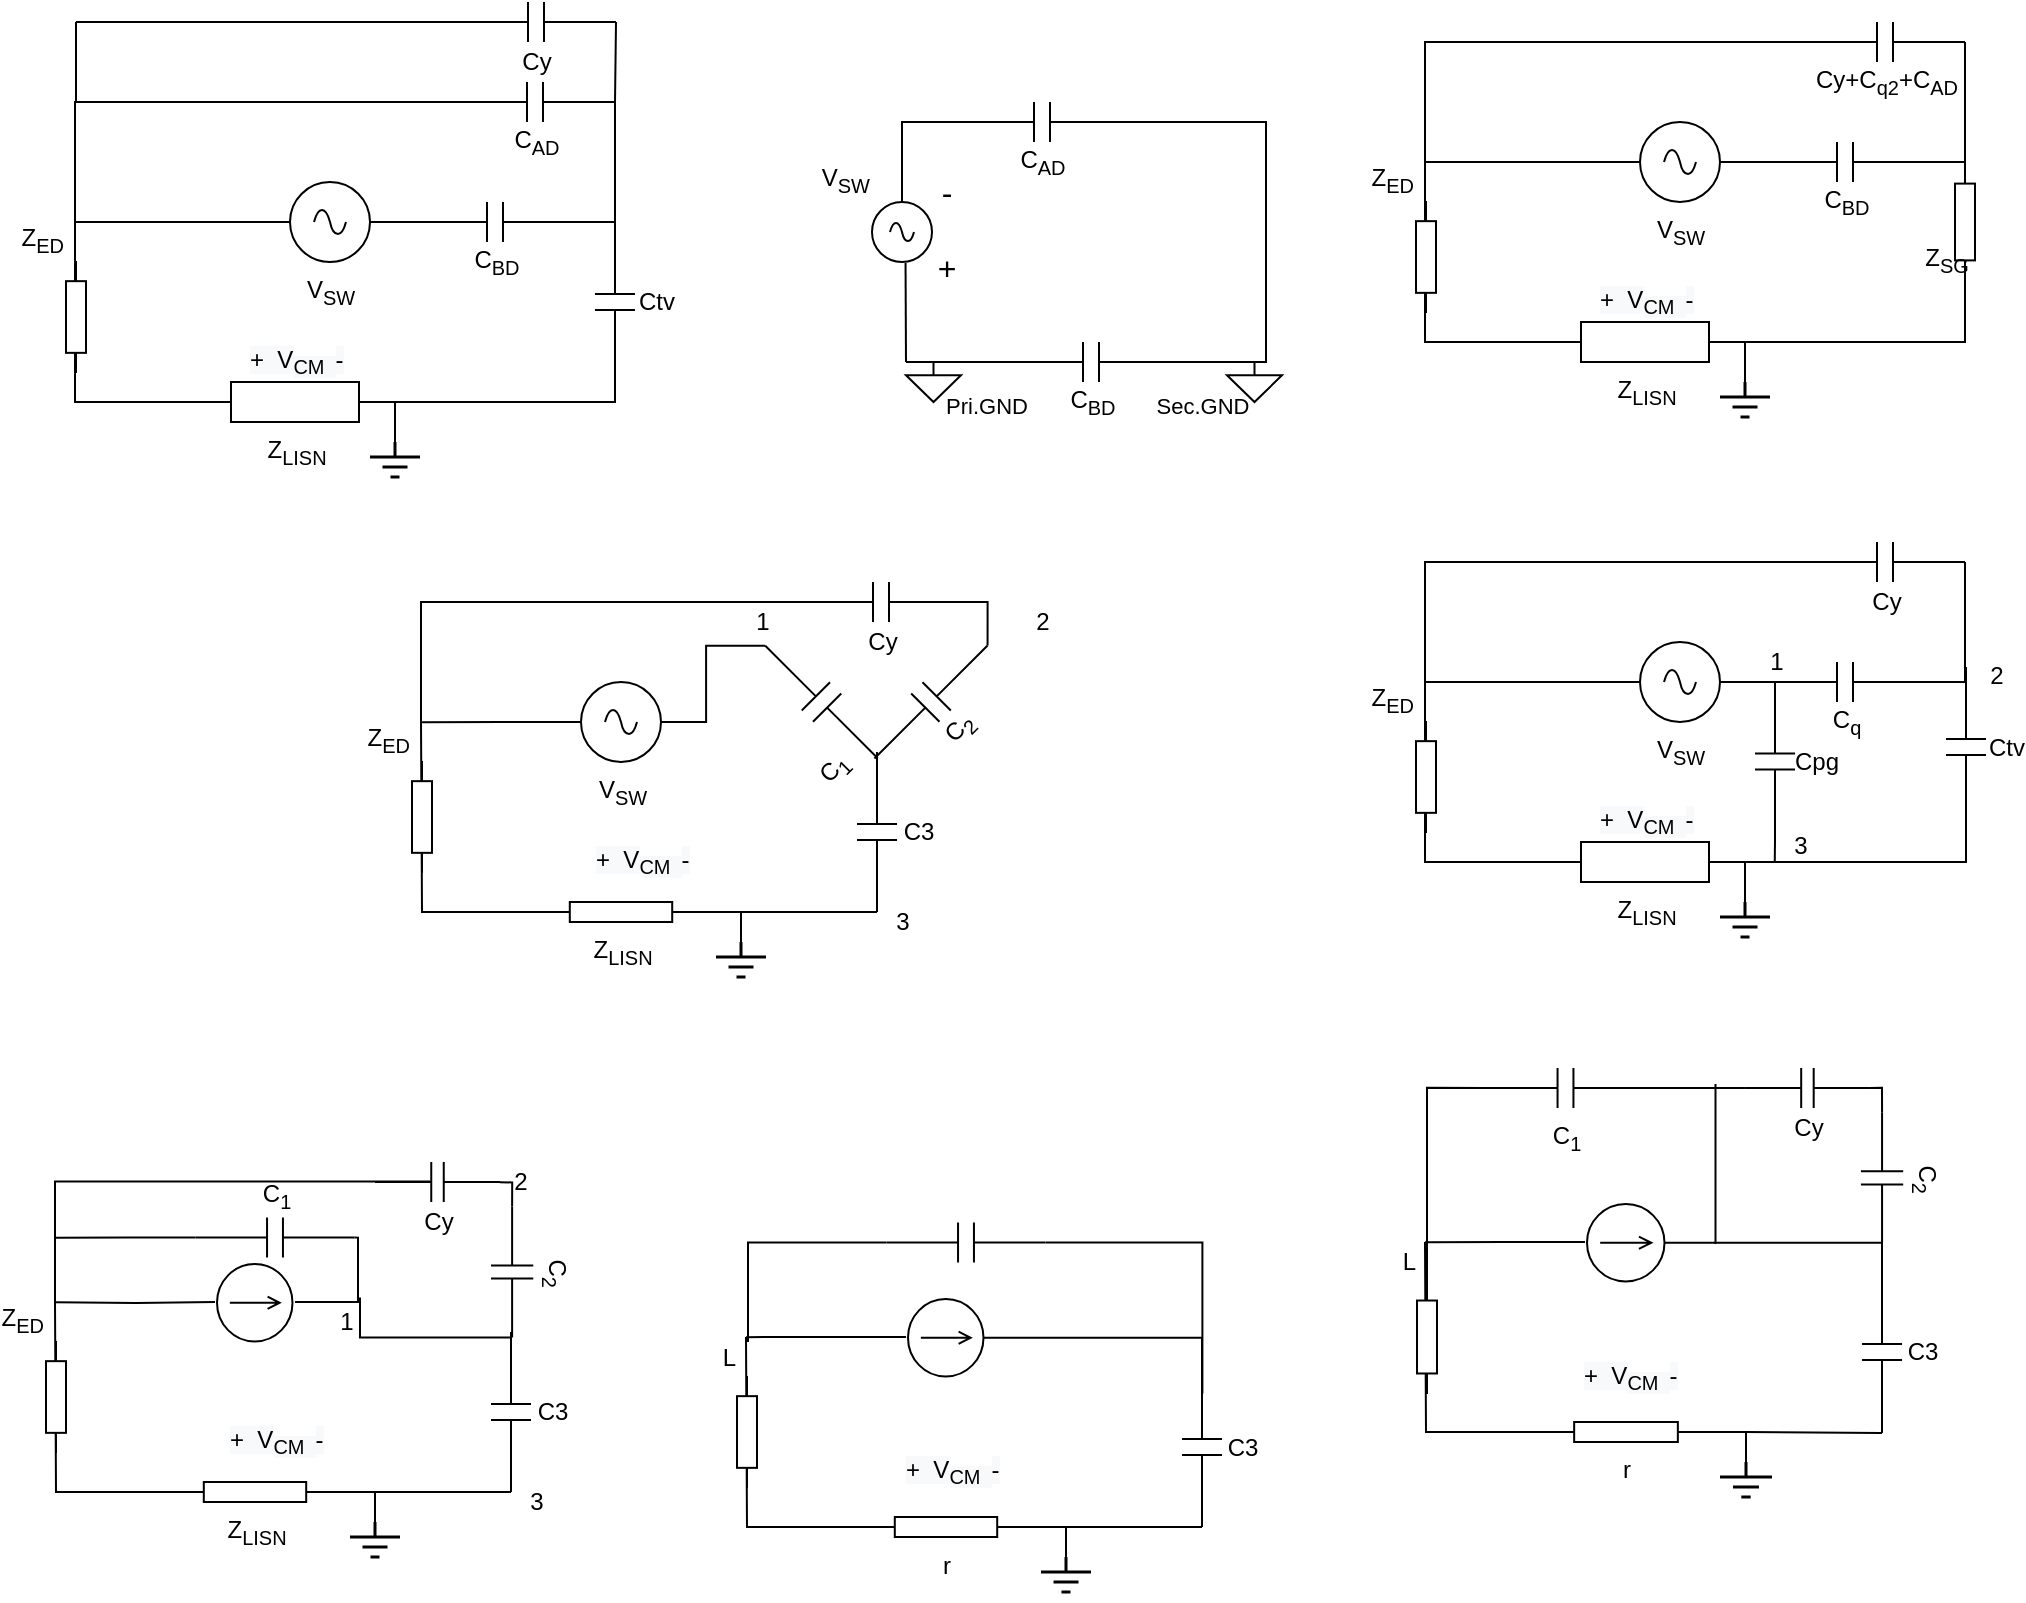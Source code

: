 <mxfile version="16.1.0" type="github">
  <diagram name="Page-1" id="7e0a89b8-554c-2b80-1dc8-d5c74ca68de4">
    <mxGraphModel dx="694" dy="387" grid="1" gridSize="10" guides="1" tooltips="1" connect="1" arrows="1" fold="1" page="1" pageScale="1" pageWidth="1100" pageHeight="850" background="none" math="0" shadow="0">
      <root>
        <mxCell id="0" />
        <mxCell id="1" parent="0" />
        <mxCell id="7EhE4lrVYqDlJEFfW72X-1" style="edgeStyle=orthogonalEdgeStyle;rounded=0;html=1;exitX=1;exitY=0.5;exitPerimeter=0;labelBackgroundColor=none;startArrow=none;startFill=0;startSize=5;endArrow=none;endFill=0;endSize=5;jettySize=auto;orthogonalLoop=1;strokeWidth=1;fontFamily=Verdana;fontSize=12;exitDx=0;exitDy=0;" edge="1" parent="1" source="7EhE4lrVYqDlJEFfW72X-3">
          <mxGeometry relative="1" as="geometry">
            <mxPoint x="951.5" y="90" as="sourcePoint" />
            <mxPoint x="971.5" y="90" as="targetPoint" />
          </mxGeometry>
        </mxCell>
        <mxCell id="7EhE4lrVYqDlJEFfW72X-2" style="edgeStyle=orthogonalEdgeStyle;rounded=0;html=1;exitX=0.5;exitY=0;exitPerimeter=0;entryX=1;entryY=0.5;entryPerimeter=0;labelBackgroundColor=none;startArrow=none;startFill=0;startSize=5;endArrow=none;endFill=0;endSize=5;jettySize=auto;orthogonalLoop=1;strokeWidth=1;fontFamily=Verdana;fontSize=12;exitDx=0;exitDy=0;" edge="1" parent="1">
          <mxGeometry relative="1" as="geometry">
            <mxPoint x="949.5" y="200" as="sourcePoint" />
            <mxPoint x="939.5" y="180" as="targetPoint" />
            <Array as="points">
              <mxPoint x="949.5" y="180" />
            </Array>
          </mxGeometry>
        </mxCell>
        <mxCell id="7EhE4lrVYqDlJEFfW72X-3" value="V&lt;sub&gt;SW&lt;/sub&gt;" style="pointerEvents=1;verticalLabelPosition=bottom;shadow=0;dashed=0;align=center;html=1;verticalAlign=top;shape=mxgraph.electrical.signal_sources.source;aspect=fixed;points=[[0.5,0,0],[1,0.5,0],[0.5,1,0],[0,0.5,0]];elSignalType=ac;" vertex="1" parent="1">
          <mxGeometry x="897" y="70" width="40" height="40" as="geometry" />
        </mxCell>
        <mxCell id="7EhE4lrVYqDlJEFfW72X-4" style="rounded=0;orthogonalLoop=1;jettySize=auto;html=1;exitX=0;exitY=0.5;exitDx=0;exitDy=0;exitPerimeter=0;endArrow=none;endFill=0;edgeStyle=orthogonalEdgeStyle;entryX=0;entryY=0.5;entryDx=0;entryDy=0;entryPerimeter=0;" edge="1" parent="1" source="7EhE4lrVYqDlJEFfW72X-15" target="7EhE4lrVYqDlJEFfW72X-3">
          <mxGeometry relative="1" as="geometry">
            <mxPoint x="689.5" y="40" as="targetPoint" />
            <mxPoint x="709.5" y="180" as="sourcePoint" />
            <Array as="points">
              <mxPoint x="789.5" y="180" />
              <mxPoint x="789.5" y="90" />
            </Array>
          </mxGeometry>
        </mxCell>
        <mxCell id="7EhE4lrVYqDlJEFfW72X-7" value="" style="edgeStyle=elbowEdgeStyle;elbow=horizontal;endArrow=none;html=1;rounded=0;endFill=0;" edge="1" parent="1">
          <mxGeometry width="50" height="50" relative="1" as="geometry">
            <mxPoint x="789.5" y="90" as="sourcePoint" />
            <mxPoint x="979.5" y="30" as="targetPoint" />
            <Array as="points">
              <mxPoint x="789.5" y="60" />
            </Array>
          </mxGeometry>
        </mxCell>
        <mxCell id="7EhE4lrVYqDlJEFfW72X-8" style="edgeStyle=orthogonalEdgeStyle;rounded=0;orthogonalLoop=1;jettySize=auto;html=1;exitX=1;exitY=0.5;exitDx=0;exitDy=0;exitPerimeter=0;entryX=0;entryY=0.5;entryDx=0;entryDy=0;entryPerimeter=0;endArrow=none;endFill=0;" edge="1" parent="1" source="7EhE4lrVYqDlJEFfW72X-9">
          <mxGeometry relative="1" as="geometry">
            <Array as="points">
              <mxPoint x="1059.5" y="50" />
              <mxPoint x="1059.5" y="50" />
            </Array>
            <mxPoint x="1059.5" y="90" as="targetPoint" />
          </mxGeometry>
        </mxCell>
        <mxCell id="7EhE4lrVYqDlJEFfW72X-9" value="Cy+C&lt;sub&gt;q2&lt;/sub&gt;+C&lt;sub&gt;AD&lt;/sub&gt;" style="pointerEvents=1;verticalLabelPosition=bottom;shadow=0;dashed=0;align=center;html=1;verticalAlign=middle;shape=mxgraph.electrical.capacitors.capacitor_1;rotation=0;" vertex="1" parent="1">
          <mxGeometry x="979.5" y="20" width="80" height="20" as="geometry" />
        </mxCell>
        <mxCell id="7EhE4lrVYqDlJEFfW72X-10" style="edgeStyle=orthogonalEdgeStyle;rounded=0;orthogonalLoop=1;jettySize=auto;html=1;exitX=0;exitY=0.5;exitDx=0;exitDy=0;exitPerimeter=0;endArrow=none;endFill=0;" edge="1" parent="1" source="7EhE4lrVYqDlJEFfW72X-21">
          <mxGeometry relative="1" as="geometry">
            <Array as="points">
              <mxPoint x="1059.5" y="180" />
              <mxPoint x="949.5" y="180" />
            </Array>
            <mxPoint x="1059.5" y="170" as="sourcePoint" />
            <mxPoint x="949.5" y="180" as="targetPoint" />
          </mxGeometry>
        </mxCell>
        <mxCell id="7EhE4lrVYqDlJEFfW72X-12" style="edgeStyle=orthogonalEdgeStyle;rounded=0;orthogonalLoop=1;jettySize=auto;html=1;exitX=1;exitY=0.5;exitDx=0;exitDy=0;exitPerimeter=0;entryX=0;entryY=0.5;entryDx=0;entryDy=0;entryPerimeter=0;endArrow=none;endFill=0;" edge="1" parent="1" source="7EhE4lrVYqDlJEFfW72X-13">
          <mxGeometry relative="1" as="geometry">
            <mxPoint x="1059.5" y="90" as="targetPoint" />
          </mxGeometry>
        </mxCell>
        <mxCell id="7EhE4lrVYqDlJEFfW72X-13" value="C&lt;sub&gt;BD&lt;/sub&gt;" style="pointerEvents=1;verticalLabelPosition=bottom;shadow=0;dashed=0;align=center;html=1;verticalAlign=middle;shape=mxgraph.electrical.capacitors.capacitor_1;rotation=0;horizontal=1;" vertex="1" parent="1">
          <mxGeometry x="959.5" y="80" width="80" height="20" as="geometry" />
        </mxCell>
        <mxCell id="7EhE4lrVYqDlJEFfW72X-14" style="edgeStyle=orthogonalEdgeStyle;rounded=0;orthogonalLoop=1;jettySize=auto;html=1;exitX=1;exitY=0.5;exitDx=0;exitDy=0;exitPerimeter=0;endArrow=none;endFill=0;" edge="1" parent="1" source="7EhE4lrVYqDlJEFfW72X-15">
          <mxGeometry relative="1" as="geometry">
            <mxPoint x="949.5" y="180.069" as="targetPoint" />
          </mxGeometry>
        </mxCell>
        <mxCell id="7EhE4lrVYqDlJEFfW72X-15" value="Z&lt;sub&gt;LISN&lt;/sub&gt;" style="pointerEvents=1;verticalLabelPosition=bottom;shadow=0;dashed=0;align=center;html=1;verticalAlign=top;shape=mxgraph.electrical.resistors.resistor_1;" vertex="1" parent="1">
          <mxGeometry x="849.5" y="170" width="100" height="20" as="geometry" />
        </mxCell>
        <mxCell id="7EhE4lrVYqDlJEFfW72X-16" value="" style="pointerEvents=1;verticalLabelPosition=bottom;shadow=0;dashed=0;align=center;html=1;verticalAlign=top;shape=stencil(nZNBDoIwEEVP062BqcS4NKhL4xUqVGmElpQKentLBxMLkmATNvOHvjzKDKFpU7CaE4hYU/PMELonAC3Tgl1KG4PtFBiuIywlqzgmZ62MPSPa/vyBaVPgG43R6s47kZvhKMW8wypxIHog0c6G/UPTTEnZo5RsvM5X31KZkMYzOCG45lpU3HCN6SD6HKpVgvXL6xI4jhxsMqdB06vS/KbVQ+Y//WrWf+uk8WlXyt3RYASLhHxCKeQ8IU6WIHyJKIDgSyQhiNFNjH8ODfCAbRDEN4lhBIEAE7r5C+JGbmZy7GK6LZqb1Mk8uhSX2QVv);strokeWidth=4;" vertex="1" parent="1">
          <mxGeometry x="937" y="200" width="25" height="20" as="geometry" />
        </mxCell>
        <mxCell id="7EhE4lrVYqDlJEFfW72X-21" value="Z&lt;sub&gt;SG&lt;/sub&gt;" style="pointerEvents=1;verticalLabelPosition=top;shadow=0;dashed=0;align=center;html=1;verticalAlign=bottom;shape=mxgraph.electrical.resistors.resistor_1;rotation=90;horizontal=0;labelPosition=center;" vertex="1" parent="1">
          <mxGeometry x="1029.5" y="115" width="60" height="10" as="geometry" />
        </mxCell>
        <mxCell id="7EhE4lrVYqDlJEFfW72X-22" value="Z&lt;sub&gt;ED&lt;/sub&gt;" style="pointerEvents=1;verticalLabelPosition=top;shadow=0;dashed=0;align=right;html=1;verticalAlign=bottom;shape=mxgraph.electrical.resistors.resistor_1;rotation=90;horizontal=0;labelPosition=left;" vertex="1" parent="1">
          <mxGeometry x="762" y="132.5" width="56" height="10" as="geometry" />
        </mxCell>
        <mxCell id="7EhE4lrVYqDlJEFfW72X-26" value="&lt;span style=&quot;color: rgb(0 , 0 , 0) ; font-family: &amp;#34;helvetica&amp;#34; ; font-size: 12px ; font-style: normal ; font-weight: 400 ; letter-spacing: normal ; text-align: center ; text-indent: 0px ; text-transform: none ; word-spacing: 0px ; background-color: rgb(248 , 249 , 250) ; display: inline ; float: none&quot;&gt;+&amp;nbsp; V&lt;/span&gt;&lt;sub style=&quot;color: rgb(0 , 0 , 0) ; font-family: &amp;#34;helvetica&amp;#34; ; font-style: normal ; font-weight: 400 ; letter-spacing: normal ; text-align: center ; text-indent: 0px ; text-transform: none ; word-spacing: 0px ; background-color: rgb(248 , 249 , 250)&quot;&gt;CM&amp;nbsp; &lt;/sub&gt;&lt;span style=&quot;color: rgb(0 , 0 , 0) ; font-family: &amp;#34;helvetica&amp;#34; ; font-style: normal ; font-weight: 400 ; letter-spacing: normal ; text-align: center ; text-indent: 0px ; text-transform: none ; word-spacing: 0px ; background-color: rgb(248 , 249 , 250)&quot;&gt;-&lt;/span&gt;" style="text;whiteSpace=wrap;html=1;" vertex="1" parent="1">
          <mxGeometry x="874.5" y="145" width="50" height="30" as="geometry" />
        </mxCell>
        <mxCell id="7EhE4lrVYqDlJEFfW72X-28" style="edgeStyle=orthogonalEdgeStyle;rounded=0;html=1;exitX=1;exitY=0.5;exitPerimeter=0;labelBackgroundColor=none;startArrow=none;startFill=0;startSize=5;endArrow=none;endFill=0;endSize=5;jettySize=auto;orthogonalLoop=1;strokeWidth=1;fontFamily=Verdana;fontSize=12;exitDx=0;exitDy=0;" edge="1" parent="1" source="7EhE4lrVYqDlJEFfW72X-30">
          <mxGeometry relative="1" as="geometry">
            <mxPoint x="951.5" y="350" as="sourcePoint" />
            <mxPoint x="971.5" y="350.0" as="targetPoint" />
          </mxGeometry>
        </mxCell>
        <mxCell id="7EhE4lrVYqDlJEFfW72X-29" style="edgeStyle=orthogonalEdgeStyle;rounded=0;html=1;exitX=0.5;exitY=0;exitPerimeter=0;entryX=1;entryY=0.5;entryPerimeter=0;labelBackgroundColor=none;startArrow=none;startFill=0;startSize=5;endArrow=none;endFill=0;endSize=5;jettySize=auto;orthogonalLoop=1;strokeWidth=1;fontFamily=Verdana;fontSize=12;exitDx=0;exitDy=0;" edge="1" parent="1">
          <mxGeometry relative="1" as="geometry">
            <mxPoint x="949.5" y="460" as="sourcePoint" />
            <mxPoint x="939.5" y="440.0" as="targetPoint" />
            <Array as="points">
              <mxPoint x="949.5" y="440" />
            </Array>
          </mxGeometry>
        </mxCell>
        <mxCell id="7EhE4lrVYqDlJEFfW72X-30" value="V&lt;sub&gt;SW&lt;/sub&gt;" style="pointerEvents=1;verticalLabelPosition=bottom;shadow=0;dashed=0;align=center;html=1;verticalAlign=top;shape=mxgraph.electrical.signal_sources.source;aspect=fixed;points=[[0.5,0,0],[1,0.5,0],[0.5,1,0],[0,0.5,0]];elSignalType=ac;" vertex="1" parent="1">
          <mxGeometry x="897" y="330" width="40" height="40" as="geometry" />
        </mxCell>
        <mxCell id="7EhE4lrVYqDlJEFfW72X-31" style="rounded=0;orthogonalLoop=1;jettySize=auto;html=1;exitX=0;exitY=0.5;exitDx=0;exitDy=0;exitPerimeter=0;endArrow=none;endFill=0;edgeStyle=orthogonalEdgeStyle;entryX=0;entryY=0.5;entryDx=0;entryDy=0;entryPerimeter=0;" edge="1" parent="1" source="7EhE4lrVYqDlJEFfW72X-39" target="7EhE4lrVYqDlJEFfW72X-30">
          <mxGeometry relative="1" as="geometry">
            <mxPoint x="689.5" y="300" as="targetPoint" />
            <mxPoint x="709.5" y="440" as="sourcePoint" />
            <Array as="points">
              <mxPoint x="789.5" y="440" />
              <mxPoint x="789.5" y="350" />
            </Array>
          </mxGeometry>
        </mxCell>
        <mxCell id="7EhE4lrVYqDlJEFfW72X-32" value="" style="edgeStyle=elbowEdgeStyle;elbow=horizontal;endArrow=none;html=1;rounded=0;endFill=0;" edge="1" parent="1">
          <mxGeometry width="50" height="50" relative="1" as="geometry">
            <mxPoint x="789.5" y="350.0" as="sourcePoint" />
            <mxPoint x="979.5" y="290.0" as="targetPoint" />
            <Array as="points">
              <mxPoint x="789.5" y="320" />
            </Array>
          </mxGeometry>
        </mxCell>
        <mxCell id="7EhE4lrVYqDlJEFfW72X-33" style="edgeStyle=orthogonalEdgeStyle;rounded=0;orthogonalLoop=1;jettySize=auto;html=1;exitX=1;exitY=0.5;exitDx=0;exitDy=0;exitPerimeter=0;entryX=0;entryY=0.5;entryDx=0;entryDy=0;entryPerimeter=0;endArrow=none;endFill=0;" edge="1" parent="1" source="7EhE4lrVYqDlJEFfW72X-34">
          <mxGeometry relative="1" as="geometry">
            <Array as="points">
              <mxPoint x="1059.5" y="310" />
              <mxPoint x="1059.5" y="310" />
            </Array>
            <mxPoint x="1059.5" y="350.0" as="targetPoint" />
          </mxGeometry>
        </mxCell>
        <mxCell id="7EhE4lrVYqDlJEFfW72X-34" value="Cy" style="pointerEvents=1;verticalLabelPosition=bottom;shadow=0;dashed=0;align=center;html=1;verticalAlign=middle;shape=mxgraph.electrical.capacitors.capacitor_1;rotation=0;" vertex="1" parent="1">
          <mxGeometry x="979.5" y="280" width="80" height="20" as="geometry" />
        </mxCell>
        <mxCell id="7EhE4lrVYqDlJEFfW72X-35" style="edgeStyle=orthogonalEdgeStyle;rounded=0;orthogonalLoop=1;jettySize=auto;html=1;endArrow=none;endFill=0;exitX=1;exitY=0.5;exitDx=0;exitDy=0;exitPerimeter=0;" edge="1" parent="1" source="7EhE4lrVYqDlJEFfW72X-45">
          <mxGeometry relative="1" as="geometry">
            <Array as="points">
              <mxPoint x="1060" y="440" />
            </Array>
            <mxPoint x="1060" y="440" as="sourcePoint" />
            <mxPoint x="949.5" y="440.0" as="targetPoint" />
          </mxGeometry>
        </mxCell>
        <mxCell id="7EhE4lrVYqDlJEFfW72X-36" style="edgeStyle=orthogonalEdgeStyle;rounded=0;orthogonalLoop=1;jettySize=auto;html=1;exitX=1;exitY=0.5;exitDx=0;exitDy=0;exitPerimeter=0;entryX=0;entryY=0.5;entryDx=0;entryDy=0;entryPerimeter=0;endArrow=none;endFill=0;" edge="1" parent="1" source="7EhE4lrVYqDlJEFfW72X-37">
          <mxGeometry relative="1" as="geometry">
            <mxPoint x="1059.5" y="350.0" as="targetPoint" />
          </mxGeometry>
        </mxCell>
        <mxCell id="7EhE4lrVYqDlJEFfW72X-37" value="C&lt;sub&gt;q&lt;/sub&gt;" style="pointerEvents=1;verticalLabelPosition=bottom;shadow=0;dashed=0;align=center;html=1;verticalAlign=middle;shape=mxgraph.electrical.capacitors.capacitor_1;rotation=0;horizontal=1;" vertex="1" parent="1">
          <mxGeometry x="959.5" y="340" width="80" height="20" as="geometry" />
        </mxCell>
        <mxCell id="7EhE4lrVYqDlJEFfW72X-38" style="edgeStyle=orthogonalEdgeStyle;rounded=0;orthogonalLoop=1;jettySize=auto;html=1;exitX=1;exitY=0.5;exitDx=0;exitDy=0;exitPerimeter=0;endArrow=none;endFill=0;" edge="1" parent="1" source="7EhE4lrVYqDlJEFfW72X-39">
          <mxGeometry relative="1" as="geometry">
            <mxPoint x="949.5" y="440.069" as="targetPoint" />
          </mxGeometry>
        </mxCell>
        <mxCell id="7EhE4lrVYqDlJEFfW72X-39" value="Z&lt;sub&gt;LISN&lt;/sub&gt;" style="pointerEvents=1;verticalLabelPosition=bottom;shadow=0;dashed=0;align=center;html=1;verticalAlign=top;shape=mxgraph.electrical.resistors.resistor_1;" vertex="1" parent="1">
          <mxGeometry x="849.5" y="430" width="100" height="20" as="geometry" />
        </mxCell>
        <mxCell id="7EhE4lrVYqDlJEFfW72X-40" value="" style="pointerEvents=1;verticalLabelPosition=bottom;shadow=0;dashed=0;align=center;html=1;verticalAlign=top;shape=stencil(nZNBDoIwEEVP062BqcS4NKhL4xUqVGmElpQKentLBxMLkmATNvOHvjzKDKFpU7CaE4hYU/PMELonAC3Tgl1KG4PtFBiuIywlqzgmZ62MPSPa/vyBaVPgG43R6s47kZvhKMW8wypxIHog0c6G/UPTTEnZo5RsvM5X31KZkMYzOCG45lpU3HCN6SD6HKpVgvXL6xI4jhxsMqdB06vS/KbVQ+Y//WrWf+uk8WlXyt3RYASLhHxCKeQ8IU6WIHyJKIDgSyQhiNFNjH8ODfCAbRDEN4lhBIEAE7r5C+JGbmZy7GK6LZqb1Mk8uhSX2QVv);strokeWidth=4;" vertex="1" parent="1">
          <mxGeometry x="937" y="460" width="25" height="20" as="geometry" />
        </mxCell>
        <mxCell id="7EhE4lrVYqDlJEFfW72X-42" value="Z&lt;sub&gt;ED&lt;/sub&gt;" style="pointerEvents=1;verticalLabelPosition=top;shadow=0;dashed=0;align=right;html=1;verticalAlign=bottom;shape=mxgraph.electrical.resistors.resistor_1;rotation=90;horizontal=0;labelPosition=left;" vertex="1" parent="1">
          <mxGeometry x="762" y="392.5" width="56" height="10" as="geometry" />
        </mxCell>
        <mxCell id="7EhE4lrVYqDlJEFfW72X-43" value="&lt;span style=&quot;color: rgb(0 , 0 , 0) ; font-family: &amp;#34;helvetica&amp;#34; ; font-size: 12px ; font-style: normal ; font-weight: 400 ; letter-spacing: normal ; text-align: center ; text-indent: 0px ; text-transform: none ; word-spacing: 0px ; background-color: rgb(248 , 249 , 250) ; display: inline ; float: none&quot;&gt;+&amp;nbsp; V&lt;/span&gt;&lt;sub style=&quot;color: rgb(0 , 0 , 0) ; font-family: &amp;#34;helvetica&amp;#34; ; font-style: normal ; font-weight: 400 ; letter-spacing: normal ; text-align: center ; text-indent: 0px ; text-transform: none ; word-spacing: 0px ; background-color: rgb(248 , 249 , 250)&quot;&gt;CM&amp;nbsp; &lt;/sub&gt;&lt;span style=&quot;color: rgb(0 , 0 , 0) ; font-family: &amp;#34;helvetica&amp;#34; ; font-style: normal ; font-weight: 400 ; letter-spacing: normal ; text-align: center ; text-indent: 0px ; text-transform: none ; word-spacing: 0px ; background-color: rgb(248 , 249 , 250)&quot;&gt;-&lt;/span&gt;" style="text;whiteSpace=wrap;html=1;" vertex="1" parent="1">
          <mxGeometry x="874.5" y="405" width="50" height="30" as="geometry" />
        </mxCell>
        <mxCell id="7EhE4lrVYqDlJEFfW72X-45" value="Ctv" style="pointerEvents=1;verticalLabelPosition=bottom;shadow=0;dashed=0;align=center;html=1;verticalAlign=middle;shape=mxgraph.electrical.capacitors.capacitor_1;rotation=90;horizontal=0;" vertex="1" parent="1">
          <mxGeometry x="1020" y="372.5" width="80" height="20" as="geometry" />
        </mxCell>
        <mxCell id="7EhE4lrVYqDlJEFfW72X-49" style="edgeStyle=orthogonalEdgeStyle;rounded=0;orthogonalLoop=1;jettySize=auto;html=1;exitX=1;exitY=0.5;exitDx=0;exitDy=0;exitPerimeter=0;endArrow=none;endFill=0;" edge="1" parent="1" source="7EhE4lrVYqDlJEFfW72X-48">
          <mxGeometry relative="1" as="geometry">
            <mxPoint x="964.381" y="440" as="targetPoint" />
          </mxGeometry>
        </mxCell>
        <mxCell id="7EhE4lrVYqDlJEFfW72X-48" value="Cpg" style="pointerEvents=1;verticalLabelPosition=bottom;shadow=0;dashed=0;align=center;html=1;verticalAlign=middle;shape=mxgraph.electrical.capacitors.capacitor_1;rotation=90;horizontal=0;" vertex="1" parent="1">
          <mxGeometry x="924.75" y="379.75" width="79.5" height="20" as="geometry" />
        </mxCell>
        <mxCell id="7EhE4lrVYqDlJEFfW72X-51" style="edgeStyle=orthogonalEdgeStyle;rounded=0;html=1;exitX=1;exitY=0.5;exitPerimeter=0;labelBackgroundColor=none;startArrow=none;startFill=0;startSize=5;endArrow=none;endFill=0;endSize=5;jettySize=auto;orthogonalLoop=1;strokeWidth=1;fontFamily=Verdana;fontSize=12;exitDx=0;exitDy=0;entryX=0;entryY=0.5;entryDx=0;entryDy=0;entryPerimeter=0;" edge="1" parent="1" source="7EhE4lrVYqDlJEFfW72X-53" target="7EhE4lrVYqDlJEFfW72X-68">
          <mxGeometry relative="1" as="geometry">
            <mxPoint x="449.5" y="370" as="sourcePoint" />
            <mxPoint x="469.5" y="370" as="targetPoint" />
          </mxGeometry>
        </mxCell>
        <mxCell id="7EhE4lrVYqDlJEFfW72X-82" style="edgeStyle=orthogonalEdgeStyle;rounded=0;orthogonalLoop=1;jettySize=auto;html=1;exitX=0;exitY=0.5;exitDx=0;exitDy=0;exitPerimeter=0;endArrow=none;endFill=0;" edge="1" parent="1" source="7EhE4lrVYqDlJEFfW72X-53">
          <mxGeometry relative="1" as="geometry">
            <mxPoint x="287.5" y="370.077" as="targetPoint" />
          </mxGeometry>
        </mxCell>
        <mxCell id="7EhE4lrVYqDlJEFfW72X-53" value="V&lt;sub&gt;SW&lt;/sub&gt;" style="pointerEvents=1;verticalLabelPosition=bottom;shadow=0;dashed=0;align=center;html=1;verticalAlign=top;shape=mxgraph.electrical.signal_sources.source;aspect=fixed;points=[[0.5,0,0],[1,0.5,0],[0.5,1,0],[0,0.5,0]];elSignalType=ac;" vertex="1" parent="1">
          <mxGeometry x="367.5" y="350" width="40" height="40" as="geometry" />
        </mxCell>
        <mxCell id="7EhE4lrVYqDlJEFfW72X-55" value="" style="edgeStyle=elbowEdgeStyle;elbow=horizontal;endArrow=none;html=1;rounded=0;endFill=0;" edge="1" parent="1">
          <mxGeometry width="50" height="50" relative="1" as="geometry">
            <mxPoint x="287.5" y="370" as="sourcePoint" />
            <mxPoint x="477.5" y="310" as="targetPoint" />
            <Array as="points">
              <mxPoint x="287.5" y="340" />
            </Array>
          </mxGeometry>
        </mxCell>
        <mxCell id="7EhE4lrVYqDlJEFfW72X-77" style="edgeStyle=orthogonalEdgeStyle;rounded=0;orthogonalLoop=1;jettySize=auto;html=1;exitX=1;exitY=0.5;exitDx=0;exitDy=0;exitPerimeter=0;entryX=1;entryY=0.5;entryDx=0;entryDy=0;entryPerimeter=0;endArrow=none;endFill=0;" edge="1" parent="1" source="7EhE4lrVYqDlJEFfW72X-57" target="7EhE4lrVYqDlJEFfW72X-60">
          <mxGeometry relative="1" as="geometry" />
        </mxCell>
        <mxCell id="7EhE4lrVYqDlJEFfW72X-57" value="Cy" style="pointerEvents=1;verticalLabelPosition=bottom;shadow=0;dashed=0;align=center;html=1;verticalAlign=middle;shape=mxgraph.electrical.capacitors.capacitor_1;rotation=0;" vertex="1" parent="1">
          <mxGeometry x="477.5" y="300" width="80" height="20" as="geometry" />
        </mxCell>
        <mxCell id="7EhE4lrVYqDlJEFfW72X-60" value="C&lt;sub&gt;2&lt;/sub&gt;" style="pointerEvents=1;verticalLabelPosition=bottom;shadow=0;dashed=0;align=center;html=1;verticalAlign=middle;shape=mxgraph.electrical.capacitors.capacitor_1;rotation=-45;horizontal=1;" vertex="1" parent="1">
          <mxGeometry x="502.5" y="350" width="80" height="20" as="geometry" />
        </mxCell>
        <mxCell id="7EhE4lrVYqDlJEFfW72X-61" style="edgeStyle=orthogonalEdgeStyle;rounded=0;orthogonalLoop=1;jettySize=auto;html=1;exitX=1;exitY=0.5;exitDx=0;exitDy=0;exitPerimeter=0;endArrow=none;endFill=0;entryX=0.5;entryY=0;entryDx=0;entryDy=0;entryPerimeter=0;" edge="1" parent="1" source="7EhE4lrVYqDlJEFfW72X-62" target="7EhE4lrVYqDlJEFfW72X-63">
          <mxGeometry relative="1" as="geometry">
            <mxPoint x="447.5" y="460.069" as="targetPoint" />
          </mxGeometry>
        </mxCell>
        <mxCell id="7EhE4lrVYqDlJEFfW72X-78" style="edgeStyle=orthogonalEdgeStyle;rounded=0;orthogonalLoop=1;jettySize=auto;html=1;exitX=1;exitY=0.5;exitDx=0;exitDy=0;exitPerimeter=0;entryX=1;entryY=0.5;entryDx=0;entryDy=0;entryPerimeter=0;endArrow=none;endFill=0;" edge="1" parent="1" source="7EhE4lrVYqDlJEFfW72X-62" target="7EhE4lrVYqDlJEFfW72X-66">
          <mxGeometry relative="1" as="geometry">
            <Array as="points">
              <mxPoint x="447.5" y="465" />
            </Array>
          </mxGeometry>
        </mxCell>
        <mxCell id="7EhE4lrVYqDlJEFfW72X-81" style="edgeStyle=orthogonalEdgeStyle;rounded=0;orthogonalLoop=1;jettySize=auto;html=1;exitX=0;exitY=0.5;exitDx=0;exitDy=0;exitPerimeter=0;endArrow=none;endFill=0;" edge="1" parent="1" source="7EhE4lrVYqDlJEFfW72X-62">
          <mxGeometry relative="1" as="geometry">
            <mxPoint x="287.5" y="370" as="targetPoint" />
          </mxGeometry>
        </mxCell>
        <mxCell id="7EhE4lrVYqDlJEFfW72X-62" value="Z&lt;sub&gt;LISN&lt;/sub&gt;" style="pointerEvents=1;verticalLabelPosition=bottom;shadow=0;dashed=0;align=center;html=1;verticalAlign=top;shape=mxgraph.electrical.resistors.resistor_1;" vertex="1" parent="1">
          <mxGeometry x="347.5" y="460" width="80" height="10" as="geometry" />
        </mxCell>
        <mxCell id="7EhE4lrVYqDlJEFfW72X-63" value="" style="pointerEvents=1;verticalLabelPosition=bottom;shadow=0;dashed=0;align=center;html=1;verticalAlign=top;shape=stencil(nZNBDoIwEEVP062BqcS4NKhL4xUqVGmElpQKentLBxMLkmATNvOHvjzKDKFpU7CaE4hYU/PMELonAC3Tgl1KG4PtFBiuIywlqzgmZ62MPSPa/vyBaVPgG43R6s47kZvhKMW8wypxIHog0c6G/UPTTEnZo5RsvM5X31KZkMYzOCG45lpU3HCN6SD6HKpVgvXL6xI4jhxsMqdB06vS/KbVQ+Y//WrWf+uk8WlXyt3RYASLhHxCKeQ8IU6WIHyJKIDgSyQhiNFNjH8ODfCAbRDEN4lhBIEAE7r5C+JGbmZy7GK6LZqb1Mk8uhSX2QVv);strokeWidth=4;" vertex="1" parent="1">
          <mxGeometry x="435" y="480" width="25" height="20" as="geometry" />
        </mxCell>
        <mxCell id="7EhE4lrVYqDlJEFfW72X-64" value="Z&lt;sub&gt;ED&lt;/sub&gt;" style="pointerEvents=1;verticalLabelPosition=top;shadow=0;dashed=0;align=right;html=1;verticalAlign=bottom;shape=mxgraph.electrical.resistors.resistor_1;rotation=90;horizontal=0;labelPosition=left;" vertex="1" parent="1">
          <mxGeometry x="260" y="412.5" width="56" height="10" as="geometry" />
        </mxCell>
        <mxCell id="7EhE4lrVYqDlJEFfW72X-65" value="&lt;span style=&quot;color: rgb(0 , 0 , 0) ; font-family: &amp;#34;helvetica&amp;#34; ; font-size: 12px ; font-style: normal ; font-weight: 400 ; letter-spacing: normal ; text-align: center ; text-indent: 0px ; text-transform: none ; word-spacing: 0px ; background-color: rgb(248 , 249 , 250) ; display: inline ; float: none&quot;&gt;+&amp;nbsp; V&lt;/span&gt;&lt;sub style=&quot;color: rgb(0 , 0 , 0) ; font-family: &amp;#34;helvetica&amp;#34; ; font-style: normal ; font-weight: 400 ; letter-spacing: normal ; text-align: center ; text-indent: 0px ; text-transform: none ; word-spacing: 0px ; background-color: rgb(248 , 249 , 250)&quot;&gt;CM&amp;nbsp; &lt;/sub&gt;&lt;span style=&quot;color: rgb(0 , 0 , 0) ; font-family: &amp;#34;helvetica&amp;#34; ; font-style: normal ; font-weight: 400 ; letter-spacing: normal ; text-align: center ; text-indent: 0px ; text-transform: none ; word-spacing: 0px ; background-color: rgb(248 , 249 , 250)&quot;&gt;-&lt;/span&gt;" style="text;whiteSpace=wrap;html=1;" vertex="1" parent="1">
          <mxGeometry x="372.5" y="425" width="50" height="30" as="geometry" />
        </mxCell>
        <mxCell id="7EhE4lrVYqDlJEFfW72X-66" value="C3" style="pointerEvents=1;verticalLabelPosition=bottom;shadow=0;dashed=0;align=center;html=1;verticalAlign=middle;shape=mxgraph.electrical.capacitors.capacitor_1;rotation=90;horizontal=0;" vertex="1" parent="1">
          <mxGeometry x="475.5" y="415" width="80" height="20" as="geometry" />
        </mxCell>
        <mxCell id="7EhE4lrVYqDlJEFfW72X-68" value="C&lt;sub&gt;1&lt;/sub&gt;" style="pointerEvents=1;verticalLabelPosition=top;shadow=0;dashed=0;align=center;html=1;verticalAlign=bottom;shape=mxgraph.electrical.capacitors.capacitor_1;rotation=45;horizontal=0;labelPosition=center;" vertex="1" parent="1">
          <mxGeometry x="448" y="350" width="79.5" height="20" as="geometry" />
        </mxCell>
        <mxCell id="7EhE4lrVYqDlJEFfW72X-70" value="1" style="text;html=1;align=center;verticalAlign=middle;resizable=0;points=[];autosize=1;strokeColor=none;fillColor=none;" vertex="1" parent="1">
          <mxGeometry x="447.5" y="310" width="20" height="20" as="geometry" />
        </mxCell>
        <mxCell id="7EhE4lrVYqDlJEFfW72X-71" value="3" style="text;html=1;align=center;verticalAlign=middle;resizable=0;points=[];autosize=1;strokeColor=none;fillColor=none;" vertex="1" parent="1">
          <mxGeometry x="518" y="460" width="20" height="20" as="geometry" />
        </mxCell>
        <mxCell id="7EhE4lrVYqDlJEFfW72X-72" value="2" style="text;html=1;align=center;verticalAlign=middle;resizable=0;points=[];autosize=1;strokeColor=none;fillColor=none;" vertex="1" parent="1">
          <mxGeometry x="587.5" y="310" width="20" height="20" as="geometry" />
        </mxCell>
        <mxCell id="7EhE4lrVYqDlJEFfW72X-73" value="1" style="text;html=1;align=center;verticalAlign=middle;resizable=0;points=[];autosize=1;strokeColor=none;fillColor=none;" vertex="1" parent="1">
          <mxGeometry x="954.5" y="330" width="20" height="20" as="geometry" />
        </mxCell>
        <mxCell id="7EhE4lrVYqDlJEFfW72X-74" value="3" style="text;html=1;align=center;verticalAlign=middle;resizable=0;points=[];autosize=1;strokeColor=none;fillColor=none;" vertex="1" parent="1">
          <mxGeometry x="967" y="422.25" width="20" height="20" as="geometry" />
        </mxCell>
        <mxCell id="7EhE4lrVYqDlJEFfW72X-75" value="2" style="text;html=1;align=center;verticalAlign=middle;resizable=0;points=[];autosize=1;strokeColor=none;fillColor=none;" vertex="1" parent="1">
          <mxGeometry x="1064.5" y="337.25" width="20" height="20" as="geometry" />
        </mxCell>
        <mxCell id="7EhE4lrVYqDlJEFfW72X-83" style="edgeStyle=orthogonalEdgeStyle;rounded=0;html=1;exitX=1;exitY=0.5;exitPerimeter=0;labelBackgroundColor=none;startArrow=none;startFill=0;startSize=5;endArrow=none;endFill=0;endSize=5;jettySize=auto;orthogonalLoop=1;strokeWidth=1;fontFamily=Verdana;fontSize=12;exitDx=0;exitDy=0;entryX=1;entryY=0.5;entryDx=0;entryDy=0;entryPerimeter=0;" edge="1" parent="1" target="7EhE4lrVYqDlJEFfW72X-103">
          <mxGeometry relative="1" as="geometry">
            <mxPoint x="224.5" y="660" as="sourcePoint" />
            <mxPoint x="256.143" y="641.643" as="targetPoint" />
            <Array as="points">
              <mxPoint x="256" y="659.75" />
              <mxPoint x="256" y="627.75" />
            </Array>
          </mxGeometry>
        </mxCell>
        <mxCell id="7EhE4lrVYqDlJEFfW72X-84" style="edgeStyle=orthogonalEdgeStyle;rounded=0;orthogonalLoop=1;jettySize=auto;html=1;exitX=0;exitY=0.5;exitDx=0;exitDy=0;exitPerimeter=0;endArrow=none;endFill=0;" edge="1" parent="1">
          <mxGeometry relative="1" as="geometry">
            <mxPoint x="104.5" y="660.077" as="targetPoint" />
            <mxPoint x="184.5" y="660" as="sourcePoint" />
          </mxGeometry>
        </mxCell>
        <mxCell id="7EhE4lrVYqDlJEFfW72X-86" value="" style="edgeStyle=elbowEdgeStyle;elbow=horizontal;endArrow=none;html=1;rounded=0;endFill=0;entryX=0.444;entryY=0.486;entryDx=0;entryDy=0;entryPerimeter=0;" edge="1" parent="1" target="7EhE4lrVYqDlJEFfW72X-88">
          <mxGeometry width="50" height="50" relative="1" as="geometry">
            <mxPoint x="104.5" y="660" as="sourcePoint" />
            <mxPoint x="294.5" y="600" as="targetPoint" />
            <Array as="points">
              <mxPoint x="104.5" y="630" />
            </Array>
          </mxGeometry>
        </mxCell>
        <mxCell id="7EhE4lrVYqDlJEFfW72X-88" value="Cy" style="pointerEvents=1;verticalLabelPosition=bottom;shadow=0;dashed=0;align=center;html=1;verticalAlign=middle;shape=mxgraph.electrical.capacitors.capacitor_1;rotation=0;" vertex="1" parent="1">
          <mxGeometry x="264.5" y="590" width="62.5" height="20" as="geometry" />
        </mxCell>
        <mxCell id="7EhE4lrVYqDlJEFfW72X-109" style="edgeStyle=orthogonalEdgeStyle;rounded=0;orthogonalLoop=1;jettySize=auto;html=1;exitX=0;exitY=0.5;exitDx=0;exitDy=0;exitPerimeter=0;entryX=-0.006;entryY=0.508;entryDx=0;entryDy=0;entryPerimeter=0;endArrow=none;endFill=0;" edge="1" parent="1" source="7EhE4lrVYqDlJEFfW72X-89" target="7EhE4lrVYqDlJEFfW72X-101">
          <mxGeometry relative="1" as="geometry">
            <Array as="points">
              <mxPoint x="333" y="599.75" />
            </Array>
          </mxGeometry>
        </mxCell>
        <mxCell id="7EhE4lrVYqDlJEFfW72X-89" value="C&lt;sub&gt;2&lt;/sub&gt;" style="pointerEvents=1;verticalLabelPosition=top;shadow=0;dashed=0;align=center;html=1;verticalAlign=bottom;shape=mxgraph.electrical.capacitors.capacitor_1;rotation=90;horizontal=1;labelPosition=center;" vertex="1" parent="1">
          <mxGeometry x="300.31" y="634.43" width="65.5" height="21.13" as="geometry" />
        </mxCell>
        <mxCell id="7EhE4lrVYqDlJEFfW72X-90" style="edgeStyle=orthogonalEdgeStyle;rounded=0;orthogonalLoop=1;jettySize=auto;html=1;exitX=1;exitY=0.5;exitDx=0;exitDy=0;exitPerimeter=0;endArrow=none;endFill=0;entryX=0.5;entryY=0;entryDx=0;entryDy=0;entryPerimeter=0;" edge="1" parent="1" source="7EhE4lrVYqDlJEFfW72X-93" target="7EhE4lrVYqDlJEFfW72X-94">
          <mxGeometry relative="1" as="geometry">
            <mxPoint x="264.5" y="750.069" as="targetPoint" />
          </mxGeometry>
        </mxCell>
        <mxCell id="7EhE4lrVYqDlJEFfW72X-91" style="edgeStyle=orthogonalEdgeStyle;rounded=0;orthogonalLoop=1;jettySize=auto;html=1;exitX=1;exitY=0.5;exitDx=0;exitDy=0;exitPerimeter=0;entryX=1;entryY=0.5;entryDx=0;entryDy=0;entryPerimeter=0;endArrow=none;endFill=0;" edge="1" parent="1" source="7EhE4lrVYqDlJEFfW72X-93" target="7EhE4lrVYqDlJEFfW72X-97">
          <mxGeometry relative="1" as="geometry">
            <Array as="points">
              <mxPoint x="264.5" y="755" />
            </Array>
          </mxGeometry>
        </mxCell>
        <mxCell id="7EhE4lrVYqDlJEFfW72X-92" style="edgeStyle=orthogonalEdgeStyle;rounded=0;orthogonalLoop=1;jettySize=auto;html=1;exitX=0;exitY=0.5;exitDx=0;exitDy=0;exitPerimeter=0;endArrow=none;endFill=0;" edge="1" parent="1" source="7EhE4lrVYqDlJEFfW72X-93">
          <mxGeometry relative="1" as="geometry">
            <mxPoint x="104.5" y="660" as="targetPoint" />
          </mxGeometry>
        </mxCell>
        <mxCell id="7EhE4lrVYqDlJEFfW72X-93" value="Z&lt;sub&gt;LISN&lt;/sub&gt;" style="pointerEvents=1;verticalLabelPosition=bottom;shadow=0;dashed=0;align=center;html=1;verticalAlign=top;shape=mxgraph.electrical.resistors.resistor_1;" vertex="1" parent="1">
          <mxGeometry x="164.5" y="750" width="80" height="10" as="geometry" />
        </mxCell>
        <mxCell id="7EhE4lrVYqDlJEFfW72X-94" value="" style="pointerEvents=1;verticalLabelPosition=bottom;shadow=0;dashed=0;align=center;html=1;verticalAlign=top;shape=stencil(nZNBDoIwEEVP062BqcS4NKhL4xUqVGmElpQKentLBxMLkmATNvOHvjzKDKFpU7CaE4hYU/PMELonAC3Tgl1KG4PtFBiuIywlqzgmZ62MPSPa/vyBaVPgG43R6s47kZvhKMW8wypxIHog0c6G/UPTTEnZo5RsvM5X31KZkMYzOCG45lpU3HCN6SD6HKpVgvXL6xI4jhxsMqdB06vS/KbVQ+Y//WrWf+uk8WlXyt3RYASLhHxCKeQ8IU6WIHyJKIDgSyQhiNFNjH8ODfCAbRDEN4lhBIEAE7r5C+JGbmZy7GK6LZqb1Mk8uhSX2QVv);strokeWidth=4;" vertex="1" parent="1">
          <mxGeometry x="252" y="770" width="25" height="20" as="geometry" />
        </mxCell>
        <mxCell id="7EhE4lrVYqDlJEFfW72X-95" value="Z&lt;sub&gt;ED&lt;/sub&gt;" style="pointerEvents=1;verticalLabelPosition=top;shadow=0;dashed=0;align=right;html=1;verticalAlign=bottom;shape=mxgraph.electrical.resistors.resistor_1;rotation=90;horizontal=0;labelPosition=left;" vertex="1" parent="1">
          <mxGeometry x="77" y="702.5" width="56" height="10" as="geometry" />
        </mxCell>
        <mxCell id="7EhE4lrVYqDlJEFfW72X-96" value="&lt;span style=&quot;color: rgb(0 , 0 , 0) ; font-family: &amp;#34;helvetica&amp;#34; ; font-size: 12px ; font-style: normal ; font-weight: 400 ; letter-spacing: normal ; text-align: center ; text-indent: 0px ; text-transform: none ; word-spacing: 0px ; background-color: rgb(248 , 249 , 250) ; display: inline ; float: none&quot;&gt;+&amp;nbsp; V&lt;/span&gt;&lt;sub style=&quot;color: rgb(0 , 0 , 0) ; font-family: &amp;#34;helvetica&amp;#34; ; font-style: normal ; font-weight: 400 ; letter-spacing: normal ; text-align: center ; text-indent: 0px ; text-transform: none ; word-spacing: 0px ; background-color: rgb(248 , 249 , 250)&quot;&gt;CM&amp;nbsp; &lt;/sub&gt;&lt;span style=&quot;color: rgb(0 , 0 , 0) ; font-family: &amp;#34;helvetica&amp;#34; ; font-style: normal ; font-weight: 400 ; letter-spacing: normal ; text-align: center ; text-indent: 0px ; text-transform: none ; word-spacing: 0px ; background-color: rgb(248 , 249 , 250)&quot;&gt;-&lt;/span&gt;" style="text;whiteSpace=wrap;html=1;" vertex="1" parent="1">
          <mxGeometry x="189.5" y="715" width="50" height="30" as="geometry" />
        </mxCell>
        <mxCell id="7EhE4lrVYqDlJEFfW72X-108" style="edgeStyle=orthogonalEdgeStyle;rounded=0;orthogonalLoop=1;jettySize=auto;html=1;exitX=0;exitY=0.5;exitDx=0;exitDy=0;exitPerimeter=0;endArrow=none;endFill=0;" edge="1" parent="1" source="7EhE4lrVYqDlJEFfW72X-97">
          <mxGeometry relative="1" as="geometry">
            <mxPoint x="257" y="657.75" as="targetPoint" />
            <Array as="points">
              <mxPoint x="332" y="677.75" />
              <mxPoint x="257" y="677.75" />
            </Array>
          </mxGeometry>
        </mxCell>
        <mxCell id="7EhE4lrVYqDlJEFfW72X-97" value="C3" style="pointerEvents=1;verticalLabelPosition=bottom;shadow=0;dashed=0;align=center;html=1;verticalAlign=middle;shape=mxgraph.electrical.capacitors.capacitor_1;rotation=90;horizontal=0;" vertex="1" parent="1">
          <mxGeometry x="292.5" y="705" width="80" height="20" as="geometry" />
        </mxCell>
        <mxCell id="7EhE4lrVYqDlJEFfW72X-99" value="1" style="text;html=1;align=center;verticalAlign=middle;resizable=0;points=[];autosize=1;strokeColor=none;fillColor=none;" vertex="1" parent="1">
          <mxGeometry x="239.5" y="659.75" width="20" height="20" as="geometry" />
        </mxCell>
        <mxCell id="7EhE4lrVYqDlJEFfW72X-100" value="3" style="text;html=1;align=center;verticalAlign=middle;resizable=0;points=[];autosize=1;strokeColor=none;fillColor=none;" vertex="1" parent="1">
          <mxGeometry x="335" y="750" width="20" height="20" as="geometry" />
        </mxCell>
        <mxCell id="7EhE4lrVYqDlJEFfW72X-101" value="2" style="text;html=1;align=center;verticalAlign=middle;resizable=0;points=[];autosize=1;strokeColor=none;fillColor=none;" vertex="1" parent="1">
          <mxGeometry x="327" y="590" width="20" height="20" as="geometry" />
        </mxCell>
        <mxCell id="7EhE4lrVYqDlJEFfW72X-102" value="" style="pointerEvents=1;verticalLabelPosition=bottom;shadow=0;dashed=0;align=center;html=1;verticalAlign=top;shape=mxgraph.electrical.signal_sources.source;aspect=fixed;points=[[0.5,0,0],[1,0.5,0],[0.5,1,0],[0,0.5,0]];elSignalType=dc1;" vertex="1" parent="1">
          <mxGeometry x="185.5" y="641" width="37.75" height="38.75" as="geometry" />
        </mxCell>
        <mxCell id="7EhE4lrVYqDlJEFfW72X-107" style="edgeStyle=orthogonalEdgeStyle;rounded=0;orthogonalLoop=1;jettySize=auto;html=1;exitX=0;exitY=0.5;exitDx=0;exitDy=0;exitPerimeter=0;endArrow=none;endFill=0;" edge="1" parent="1" source="7EhE4lrVYqDlJEFfW72X-103">
          <mxGeometry relative="1" as="geometry">
            <mxPoint x="105" y="627.884" as="targetPoint" />
          </mxGeometry>
        </mxCell>
        <mxCell id="7EhE4lrVYqDlJEFfW72X-103" value="C&lt;sub&gt;1&lt;/sub&gt;" style="pointerEvents=1;verticalLabelPosition=top;shadow=0;dashed=0;align=center;html=1;verticalAlign=bottom;shape=mxgraph.electrical.capacitors.capacitor_1;rotation=0;horizontal=1;labelPosition=center;" vertex="1" parent="1">
          <mxGeometry x="174.75" y="617.75" width="79.5" height="20" as="geometry" />
        </mxCell>
        <mxCell id="7EhE4lrVYqDlJEFfW72X-110" style="edgeStyle=orthogonalEdgeStyle;rounded=0;html=1;exitX=1;exitY=0.5;exitPerimeter=0;labelBackgroundColor=none;startArrow=none;startFill=0;startSize=5;endArrow=none;endFill=0;endSize=5;jettySize=auto;orthogonalLoop=1;strokeWidth=1;fontFamily=Verdana;fontSize=12;exitDx=0;exitDy=0;" edge="1" parent="1" source="7EhE4lrVYqDlJEFfW72X-112">
          <mxGeometry relative="1" as="geometry">
            <mxPoint x="276.5" y="120" as="sourcePoint" />
            <mxPoint x="296.5" y="120" as="targetPoint" />
          </mxGeometry>
        </mxCell>
        <mxCell id="7EhE4lrVYqDlJEFfW72X-111" style="edgeStyle=orthogonalEdgeStyle;rounded=0;html=1;exitX=0.5;exitY=0;exitPerimeter=0;entryX=1;entryY=0.5;entryPerimeter=0;labelBackgroundColor=none;startArrow=none;startFill=0;startSize=5;endArrow=none;endFill=0;endSize=5;jettySize=auto;orthogonalLoop=1;strokeWidth=1;fontFamily=Verdana;fontSize=12;exitDx=0;exitDy=0;" edge="1" parent="1">
          <mxGeometry relative="1" as="geometry">
            <mxPoint x="274.5" y="230" as="sourcePoint" />
            <mxPoint x="264.5" y="210" as="targetPoint" />
            <Array as="points">
              <mxPoint x="274.5" y="210" />
            </Array>
          </mxGeometry>
        </mxCell>
        <mxCell id="7EhE4lrVYqDlJEFfW72X-112" value="V&lt;sub&gt;SW&lt;/sub&gt;" style="pointerEvents=1;verticalLabelPosition=bottom;shadow=0;dashed=0;align=center;html=1;verticalAlign=top;shape=mxgraph.electrical.signal_sources.source;aspect=fixed;points=[[0.5,0,0],[1,0.5,0],[0.5,1,0],[0,0.5,0]];elSignalType=ac;" vertex="1" parent="1">
          <mxGeometry x="222" y="100" width="40" height="40" as="geometry" />
        </mxCell>
        <mxCell id="7EhE4lrVYqDlJEFfW72X-113" style="rounded=0;orthogonalLoop=1;jettySize=auto;html=1;exitX=0;exitY=0.5;exitDx=0;exitDy=0;exitPerimeter=0;endArrow=none;endFill=0;edgeStyle=orthogonalEdgeStyle;entryX=0;entryY=0.5;entryDx=0;entryDy=0;entryPerimeter=0;" edge="1" parent="1" source="7EhE4lrVYqDlJEFfW72X-121" target="7EhE4lrVYqDlJEFfW72X-112">
          <mxGeometry relative="1" as="geometry">
            <mxPoint x="14.5" y="70" as="targetPoint" />
            <mxPoint x="34.5" y="210" as="sourcePoint" />
            <Array as="points">
              <mxPoint x="114.5" y="210" />
              <mxPoint x="114.5" y="120" />
            </Array>
          </mxGeometry>
        </mxCell>
        <mxCell id="7EhE4lrVYqDlJEFfW72X-114" value="" style="edgeStyle=elbowEdgeStyle;elbow=horizontal;endArrow=none;html=1;rounded=0;endFill=0;" edge="1" parent="1">
          <mxGeometry width="50" height="50" relative="1" as="geometry">
            <mxPoint x="114.5" y="120" as="sourcePoint" />
            <mxPoint x="304.5" y="60" as="targetPoint" />
            <Array as="points">
              <mxPoint x="114.5" y="90" />
            </Array>
          </mxGeometry>
        </mxCell>
        <mxCell id="7EhE4lrVYqDlJEFfW72X-115" style="edgeStyle=orthogonalEdgeStyle;rounded=0;orthogonalLoop=1;jettySize=auto;html=1;exitX=1;exitY=0.5;exitDx=0;exitDy=0;exitPerimeter=0;entryX=0;entryY=0.5;entryDx=0;entryDy=0;entryPerimeter=0;endArrow=none;endFill=0;" edge="1" parent="1" source="7EhE4lrVYqDlJEFfW72X-116">
          <mxGeometry relative="1" as="geometry">
            <Array as="points">
              <mxPoint x="384.5" y="80" />
              <mxPoint x="384.5" y="80" />
            </Array>
            <mxPoint x="384.5" y="120" as="targetPoint" />
          </mxGeometry>
        </mxCell>
        <mxCell id="7EhE4lrVYqDlJEFfW72X-116" value="C&lt;sub&gt;AD&lt;/sub&gt;" style="pointerEvents=1;verticalLabelPosition=bottom;shadow=0;dashed=0;align=center;html=1;verticalAlign=middle;shape=mxgraph.electrical.capacitors.capacitor_1;rotation=0;" vertex="1" parent="1">
          <mxGeometry x="304.5" y="50" width="80" height="20" as="geometry" />
        </mxCell>
        <mxCell id="7EhE4lrVYqDlJEFfW72X-117" style="edgeStyle=orthogonalEdgeStyle;rounded=0;orthogonalLoop=1;jettySize=auto;html=1;endArrow=none;endFill=0;exitX=1;exitY=0.5;exitDx=0;exitDy=0;exitPerimeter=0;" edge="1" parent="1" source="7EhE4lrVYqDlJEFfW72X-128">
          <mxGeometry relative="1" as="geometry">
            <Array as="points">
              <mxPoint x="384" y="210" />
            </Array>
            <mxPoint x="384" y="210" as="sourcePoint" />
            <mxPoint x="274.5" y="210" as="targetPoint" />
          </mxGeometry>
        </mxCell>
        <mxCell id="7EhE4lrVYqDlJEFfW72X-118" style="edgeStyle=orthogonalEdgeStyle;rounded=0;orthogonalLoop=1;jettySize=auto;html=1;exitX=1;exitY=0.5;exitDx=0;exitDy=0;exitPerimeter=0;entryX=0;entryY=0.5;entryDx=0;entryDy=0;entryPerimeter=0;endArrow=none;endFill=0;" edge="1" parent="1" source="7EhE4lrVYqDlJEFfW72X-119">
          <mxGeometry relative="1" as="geometry">
            <mxPoint x="384.5" y="120" as="targetPoint" />
          </mxGeometry>
        </mxCell>
        <mxCell id="7EhE4lrVYqDlJEFfW72X-119" value="C&lt;sub&gt;BD&lt;/sub&gt;" style="pointerEvents=1;verticalLabelPosition=bottom;shadow=0;dashed=0;align=center;html=1;verticalAlign=middle;shape=mxgraph.electrical.capacitors.capacitor_1;rotation=0;horizontal=1;" vertex="1" parent="1">
          <mxGeometry x="284.5" y="110" width="80" height="20" as="geometry" />
        </mxCell>
        <mxCell id="7EhE4lrVYqDlJEFfW72X-120" style="edgeStyle=orthogonalEdgeStyle;rounded=0;orthogonalLoop=1;jettySize=auto;html=1;exitX=1;exitY=0.5;exitDx=0;exitDy=0;exitPerimeter=0;endArrow=none;endFill=0;" edge="1" parent="1" source="7EhE4lrVYqDlJEFfW72X-121">
          <mxGeometry relative="1" as="geometry">
            <mxPoint x="274.5" y="210.069" as="targetPoint" />
          </mxGeometry>
        </mxCell>
        <mxCell id="7EhE4lrVYqDlJEFfW72X-121" value="Z&lt;sub&gt;LISN&lt;/sub&gt;" style="pointerEvents=1;verticalLabelPosition=bottom;shadow=0;dashed=0;align=center;html=1;verticalAlign=top;shape=mxgraph.electrical.resistors.resistor_1;" vertex="1" parent="1">
          <mxGeometry x="174.5" y="200" width="100" height="20" as="geometry" />
        </mxCell>
        <mxCell id="7EhE4lrVYqDlJEFfW72X-122" value="" style="pointerEvents=1;verticalLabelPosition=bottom;shadow=0;dashed=0;align=center;html=1;verticalAlign=top;shape=stencil(nZNBDoIwEEVP062BqcS4NKhL4xUqVGmElpQKentLBxMLkmATNvOHvjzKDKFpU7CaE4hYU/PMELonAC3Tgl1KG4PtFBiuIywlqzgmZ62MPSPa/vyBaVPgG43R6s47kZvhKMW8wypxIHog0c6G/UPTTEnZo5RsvM5X31KZkMYzOCG45lpU3HCN6SD6HKpVgvXL6xI4jhxsMqdB06vS/KbVQ+Y//WrWf+uk8WlXyt3RYASLhHxCKeQ8IU6WIHyJKIDgSyQhiNFNjH8ODfCAbRDEN4lhBIEAE7r5C+JGbmZy7GK6LZqb1Mk8uhSX2QVv);strokeWidth=4;" vertex="1" parent="1">
          <mxGeometry x="262" y="230" width="25" height="20" as="geometry" />
        </mxCell>
        <mxCell id="7EhE4lrVYqDlJEFfW72X-124" value="Z&lt;sub&gt;ED&lt;/sub&gt;" style="pointerEvents=1;verticalLabelPosition=top;shadow=0;dashed=0;align=right;html=1;verticalAlign=bottom;shape=mxgraph.electrical.resistors.resistor_1;rotation=90;horizontal=0;labelPosition=left;" vertex="1" parent="1">
          <mxGeometry x="87" y="162.5" width="56" height="10" as="geometry" />
        </mxCell>
        <mxCell id="7EhE4lrVYqDlJEFfW72X-125" value="&lt;span style=&quot;color: rgb(0 , 0 , 0) ; font-family: &amp;#34;helvetica&amp;#34; ; font-size: 12px ; font-style: normal ; font-weight: 400 ; letter-spacing: normal ; text-align: center ; text-indent: 0px ; text-transform: none ; word-spacing: 0px ; background-color: rgb(248 , 249 , 250) ; display: inline ; float: none&quot;&gt;+&amp;nbsp; V&lt;/span&gt;&lt;sub style=&quot;color: rgb(0 , 0 , 0) ; font-family: &amp;#34;helvetica&amp;#34; ; font-style: normal ; font-weight: 400 ; letter-spacing: normal ; text-align: center ; text-indent: 0px ; text-transform: none ; word-spacing: 0px ; background-color: rgb(248 , 249 , 250)&quot;&gt;CM&amp;nbsp; &lt;/sub&gt;&lt;span style=&quot;color: rgb(0 , 0 , 0) ; font-family: &amp;#34;helvetica&amp;#34; ; font-style: normal ; font-weight: 400 ; letter-spacing: normal ; text-align: center ; text-indent: 0px ; text-transform: none ; word-spacing: 0px ; background-color: rgb(248 , 249 , 250)&quot;&gt;-&lt;/span&gt;" style="text;whiteSpace=wrap;html=1;" vertex="1" parent="1">
          <mxGeometry x="199.5" y="175" width="50" height="30" as="geometry" />
        </mxCell>
        <mxCell id="7EhE4lrVYqDlJEFfW72X-128" value="Ctv" style="pointerEvents=1;verticalLabelPosition=bottom;shadow=0;dashed=0;align=center;html=1;verticalAlign=middle;shape=mxgraph.electrical.capacitors.capacitor_1;rotation=90;horizontal=0;" vertex="1" parent="1">
          <mxGeometry x="344.5" y="150" width="80" height="20" as="geometry" />
        </mxCell>
        <mxCell id="7EhE4lrVYqDlJEFfW72X-132" style="edgeStyle=orthogonalEdgeStyle;rounded=0;orthogonalLoop=1;jettySize=auto;html=1;exitX=0;exitY=0.5;exitDx=0;exitDy=0;exitPerimeter=0;endArrow=none;endFill=0;" edge="1" parent="1">
          <mxGeometry relative="1" as="geometry">
            <mxPoint x="450" y="677.577" as="targetPoint" />
            <mxPoint x="530" y="677.5" as="sourcePoint" />
            <Array as="points">
              <mxPoint x="490" y="678" />
              <mxPoint x="450" y="678" />
            </Array>
          </mxGeometry>
        </mxCell>
        <mxCell id="7EhE4lrVYqDlJEFfW72X-137" style="edgeStyle=orthogonalEdgeStyle;rounded=0;orthogonalLoop=1;jettySize=auto;html=1;exitX=1;exitY=0.5;exitDx=0;exitDy=0;exitPerimeter=0;endArrow=none;endFill=0;entryX=0.5;entryY=0;entryDx=0;entryDy=0;entryPerimeter=0;" edge="1" parent="1" source="7EhE4lrVYqDlJEFfW72X-140" target="7EhE4lrVYqDlJEFfW72X-141">
          <mxGeometry relative="1" as="geometry">
            <mxPoint x="610" y="767.569" as="targetPoint" />
          </mxGeometry>
        </mxCell>
        <mxCell id="7EhE4lrVYqDlJEFfW72X-138" style="edgeStyle=orthogonalEdgeStyle;rounded=0;orthogonalLoop=1;jettySize=auto;html=1;exitX=1;exitY=0.5;exitDx=0;exitDy=0;exitPerimeter=0;entryX=1;entryY=0.5;entryDx=0;entryDy=0;entryPerimeter=0;endArrow=none;endFill=0;" edge="1" parent="1" source="7EhE4lrVYqDlJEFfW72X-140" target="7EhE4lrVYqDlJEFfW72X-145">
          <mxGeometry relative="1" as="geometry">
            <Array as="points">
              <mxPoint x="610" y="772.5" />
            </Array>
          </mxGeometry>
        </mxCell>
        <mxCell id="7EhE4lrVYqDlJEFfW72X-139" style="edgeStyle=orthogonalEdgeStyle;rounded=0;orthogonalLoop=1;jettySize=auto;html=1;exitX=0;exitY=0.5;exitDx=0;exitDy=0;exitPerimeter=0;endArrow=none;endFill=0;" edge="1" parent="1" source="7EhE4lrVYqDlJEFfW72X-140">
          <mxGeometry relative="1" as="geometry">
            <mxPoint x="450" y="677.5" as="targetPoint" />
          </mxGeometry>
        </mxCell>
        <mxCell id="7EhE4lrVYqDlJEFfW72X-140" value="r" style="pointerEvents=1;verticalLabelPosition=bottom;shadow=0;dashed=0;align=center;html=1;verticalAlign=top;shape=mxgraph.electrical.resistors.resistor_1;" vertex="1" parent="1">
          <mxGeometry x="510" y="767.5" width="80" height="10" as="geometry" />
        </mxCell>
        <mxCell id="7EhE4lrVYqDlJEFfW72X-141" value="" style="pointerEvents=1;verticalLabelPosition=bottom;shadow=0;dashed=0;align=center;html=1;verticalAlign=top;shape=stencil(nZNBDoIwEEVP062BqcS4NKhL4xUqVGmElpQKentLBxMLkmATNvOHvjzKDKFpU7CaE4hYU/PMELonAC3Tgl1KG4PtFBiuIywlqzgmZ62MPSPa/vyBaVPgG43R6s47kZvhKMW8wypxIHog0c6G/UPTTEnZo5RsvM5X31KZkMYzOCG45lpU3HCN6SD6HKpVgvXL6xI4jhxsMqdB06vS/KbVQ+Y//WrWf+uk8WlXyt3RYASLhHxCKeQ8IU6WIHyJKIDgSyQhiNFNjH8ODfCAbRDEN4lhBIEAE7r5C+JGbmZy7GK6LZqb1Mk8uhSX2QVv);strokeWidth=4;" vertex="1" parent="1">
          <mxGeometry x="597.5" y="787.5" width="25" height="20" as="geometry" />
        </mxCell>
        <mxCell id="7EhE4lrVYqDlJEFfW72X-142" value="L" style="pointerEvents=1;verticalLabelPosition=top;shadow=0;dashed=0;align=right;html=1;verticalAlign=bottom;shape=mxgraph.electrical.resistors.resistor_1;rotation=90;horizontal=0;labelPosition=left;" vertex="1" parent="1">
          <mxGeometry x="422.5" y="720" width="56" height="10" as="geometry" />
        </mxCell>
        <mxCell id="7EhE4lrVYqDlJEFfW72X-143" value="&lt;span style=&quot;color: rgb(0 , 0 , 0) ; font-family: &amp;#34;helvetica&amp;#34; ; font-size: 12px ; font-style: normal ; font-weight: 400 ; letter-spacing: normal ; text-align: center ; text-indent: 0px ; text-transform: none ; word-spacing: 0px ; background-color: rgb(248 , 249 , 250) ; display: inline ; float: none&quot;&gt;+&amp;nbsp; V&lt;/span&gt;&lt;sub style=&quot;color: rgb(0 , 0 , 0) ; font-family: &amp;#34;helvetica&amp;#34; ; font-style: normal ; font-weight: 400 ; letter-spacing: normal ; text-align: center ; text-indent: 0px ; text-transform: none ; word-spacing: 0px ; background-color: rgb(248 , 249 , 250)&quot;&gt;CM&amp;nbsp; &lt;/sub&gt;&lt;span style=&quot;color: rgb(0 , 0 , 0) ; font-family: &amp;#34;helvetica&amp;#34; ; font-style: normal ; font-weight: 400 ; letter-spacing: normal ; text-align: center ; text-indent: 0px ; text-transform: none ; word-spacing: 0px ; background-color: rgb(248 , 249 , 250)&quot;&gt;-&lt;/span&gt;" style="text;whiteSpace=wrap;html=1;" vertex="1" parent="1">
          <mxGeometry x="527.5" y="730" width="50" height="30" as="geometry" />
        </mxCell>
        <mxCell id="7EhE4lrVYqDlJEFfW72X-144" style="edgeStyle=orthogonalEdgeStyle;rounded=0;orthogonalLoop=1;jettySize=auto;html=1;exitX=0;exitY=0.5;exitDx=0;exitDy=0;exitPerimeter=0;endArrow=none;endFill=0;entryX=1;entryY=0.5;entryDx=0;entryDy=0;entryPerimeter=0;" edge="1" parent="1" source="7EhE4lrVYqDlJEFfW72X-145" target="7EhE4lrVYqDlJEFfW72X-149">
          <mxGeometry relative="1" as="geometry">
            <mxPoint x="602.5" y="675.25" as="targetPoint" />
            <Array as="points">
              <mxPoint x="678" y="678" />
            </Array>
          </mxGeometry>
        </mxCell>
        <mxCell id="7EhE4lrVYqDlJEFfW72X-145" value="C3" style="pointerEvents=1;verticalLabelPosition=bottom;shadow=0;dashed=0;align=center;html=1;verticalAlign=middle;shape=mxgraph.electrical.capacitors.capacitor_1;rotation=90;horizontal=0;" vertex="1" parent="1">
          <mxGeometry x="638" y="722.5" width="80" height="20" as="geometry" />
        </mxCell>
        <mxCell id="7EhE4lrVYqDlJEFfW72X-149" value="" style="pointerEvents=1;verticalLabelPosition=bottom;shadow=0;dashed=0;align=center;html=1;verticalAlign=top;shape=mxgraph.electrical.signal_sources.source;aspect=fixed;points=[[0.5,0,0],[1,0.5,0],[0.5,1,0],[0,0.5,0]];elSignalType=dc1;" vertex="1" parent="1">
          <mxGeometry x="531" y="658.5" width="37.75" height="38.75" as="geometry" />
        </mxCell>
        <mxCell id="7EhE4lrVYqDlJEFfW72X-150" style="edgeStyle=orthogonalEdgeStyle;rounded=0;orthogonalLoop=1;jettySize=auto;html=1;exitX=0;exitY=0.5;exitDx=0;exitDy=0;exitPerimeter=0;endArrow=none;endFill=0;" edge="1" parent="1" source="7EhE4lrVYqDlJEFfW72X-151">
          <mxGeometry relative="1" as="geometry">
            <mxPoint x="451" y="680" as="targetPoint" />
            <Array as="points">
              <mxPoint x="520" y="630" />
              <mxPoint x="451" y="630" />
            </Array>
          </mxGeometry>
        </mxCell>
        <mxCell id="7EhE4lrVYqDlJEFfW72X-152" style="edgeStyle=orthogonalEdgeStyle;rounded=0;orthogonalLoop=1;jettySize=auto;html=1;exitX=1;exitY=0.5;exitDx=0;exitDy=0;exitPerimeter=0;entryX=0.166;entryY=0.49;entryDx=0;entryDy=0;entryPerimeter=0;endArrow=none;endFill=0;" edge="1" parent="1" source="7EhE4lrVYqDlJEFfW72X-151" target="7EhE4lrVYqDlJEFfW72X-145">
          <mxGeometry relative="1" as="geometry" />
        </mxCell>
        <mxCell id="7EhE4lrVYqDlJEFfW72X-151" value="" style="pointerEvents=1;verticalLabelPosition=top;shadow=0;dashed=0;align=center;html=1;verticalAlign=bottom;shape=mxgraph.electrical.capacitors.capacitor_1;rotation=0;horizontal=1;labelPosition=center;" vertex="1" parent="1">
          <mxGeometry x="520.25" y="620.25" width="79.5" height="20" as="geometry" />
        </mxCell>
        <mxCell id="7EhE4lrVYqDlJEFfW72X-170" style="edgeStyle=orthogonalEdgeStyle;rounded=0;orthogonalLoop=1;jettySize=auto;html=1;exitX=0;exitY=0.5;exitDx=0;exitDy=0;exitPerimeter=0;entryX=1;entryY=0.5;entryDx=0;entryDy=0;entryPerimeter=0;endArrow=none;endFill=0;" edge="1" parent="1" source="7EhE4lrVYqDlJEFfW72X-153" target="7EhE4lrVYqDlJEFfW72X-155">
          <mxGeometry relative="1" as="geometry" />
        </mxCell>
        <mxCell id="7EhE4lrVYqDlJEFfW72X-153" value="Cy" style="pointerEvents=1;verticalLabelPosition=bottom;shadow=0;dashed=0;align=center;html=1;verticalAlign=middle;shape=mxgraph.electrical.capacitors.capacitor_1;rotation=0;" vertex="1" parent="1">
          <mxGeometry x="949.47" y="542.94" width="62.5" height="20" as="geometry" />
        </mxCell>
        <mxCell id="7EhE4lrVYqDlJEFfW72X-169" style="edgeStyle=orthogonalEdgeStyle;rounded=0;orthogonalLoop=1;jettySize=auto;html=1;exitX=0;exitY=0.5;exitDx=0;exitDy=0;exitPerimeter=0;entryX=1;entryY=0.5;entryDx=0;entryDy=0;entryPerimeter=0;endArrow=none;endFill=0;" edge="1" parent="1" source="7EhE4lrVYqDlJEFfW72X-154" target="7EhE4lrVYqDlJEFfW72X-153">
          <mxGeometry relative="1" as="geometry">
            <Array as="points">
              <mxPoint x="1017.75" y="553" />
            </Array>
          </mxGeometry>
        </mxCell>
        <mxCell id="7EhE4lrVYqDlJEFfW72X-154" value="C&lt;sub&gt;2&lt;/sub&gt;" style="pointerEvents=1;verticalLabelPosition=top;shadow=0;dashed=0;align=center;html=1;verticalAlign=bottom;shape=mxgraph.electrical.capacitors.capacitor_1;rotation=90;horizontal=1;labelPosition=center;" vertex="1" parent="1">
          <mxGeometry x="985.28" y="587.37" width="65.5" height="21.13" as="geometry" />
        </mxCell>
        <mxCell id="7EhE4lrVYqDlJEFfW72X-168" style="edgeStyle=orthogonalEdgeStyle;rounded=0;orthogonalLoop=1;jettySize=auto;html=1;exitX=0;exitY=0.5;exitDx=0;exitDy=0;exitPerimeter=0;endArrow=none;endFill=0;" edge="1" parent="1" source="7EhE4lrVYqDlJEFfW72X-155" target="7EhE4lrVYqDlJEFfW72X-162">
          <mxGeometry relative="1" as="geometry" />
        </mxCell>
        <mxCell id="7EhE4lrVYqDlJEFfW72X-155" value="C&lt;sub&gt;1&lt;/sub&gt;" style="pointerEvents=1;verticalLabelPosition=bottom;shadow=0;dashed=0;align=center;html=1;verticalAlign=top;shape=mxgraph.electrical.capacitors.capacitor_1;rotation=0;horizontal=1;labelPosition=center;" vertex="1" parent="1">
          <mxGeometry x="820" y="542.94" width="79.5" height="20" as="geometry" />
        </mxCell>
        <mxCell id="7EhE4lrVYqDlJEFfW72X-156" style="edgeStyle=orthogonalEdgeStyle;rounded=0;orthogonalLoop=1;jettySize=auto;html=1;exitX=0;exitY=0.5;exitDx=0;exitDy=0;exitPerimeter=0;endArrow=none;endFill=0;" edge="1" parent="1">
          <mxGeometry relative="1" as="geometry">
            <mxPoint x="789.5" y="630.077" as="targetPoint" />
            <mxPoint x="869.5" y="630" as="sourcePoint" />
            <Array as="points">
              <mxPoint x="829.5" y="630.5" />
              <mxPoint x="789.5" y="630.5" />
            </Array>
          </mxGeometry>
        </mxCell>
        <mxCell id="7EhE4lrVYqDlJEFfW72X-157" style="edgeStyle=orthogonalEdgeStyle;rounded=0;orthogonalLoop=1;jettySize=auto;html=1;exitX=1;exitY=0.5;exitDx=0;exitDy=0;exitPerimeter=0;endArrow=none;endFill=0;entryX=0.5;entryY=0;entryDx=0;entryDy=0;entryPerimeter=0;" edge="1" parent="1" source="7EhE4lrVYqDlJEFfW72X-160" target="7EhE4lrVYqDlJEFfW72X-161">
          <mxGeometry relative="1" as="geometry">
            <mxPoint x="949.5" y="720.069" as="targetPoint" />
          </mxGeometry>
        </mxCell>
        <mxCell id="7EhE4lrVYqDlJEFfW72X-158" style="edgeStyle=orthogonalEdgeStyle;rounded=0;orthogonalLoop=1;jettySize=auto;html=1;exitX=1;exitY=0.5;exitDx=0;exitDy=0;exitPerimeter=0;entryX=1;entryY=0.5;entryDx=0;entryDy=0;entryPerimeter=0;endArrow=none;endFill=0;" edge="1" parent="1" source="7EhE4lrVYqDlJEFfW72X-160" target="7EhE4lrVYqDlJEFfW72X-165">
          <mxGeometry relative="1" as="geometry">
            <Array as="points">
              <mxPoint x="949.5" y="725" />
            </Array>
          </mxGeometry>
        </mxCell>
        <mxCell id="7EhE4lrVYqDlJEFfW72X-159" style="edgeStyle=orthogonalEdgeStyle;rounded=0;orthogonalLoop=1;jettySize=auto;html=1;exitX=0;exitY=0.5;exitDx=0;exitDy=0;exitPerimeter=0;endArrow=none;endFill=0;" edge="1" parent="1" source="7EhE4lrVYqDlJEFfW72X-160">
          <mxGeometry relative="1" as="geometry">
            <mxPoint x="789.5" y="630" as="targetPoint" />
          </mxGeometry>
        </mxCell>
        <mxCell id="7EhE4lrVYqDlJEFfW72X-160" value="r" style="pointerEvents=1;verticalLabelPosition=bottom;shadow=0;dashed=0;align=center;html=1;verticalAlign=top;shape=mxgraph.electrical.resistors.resistor_1;" vertex="1" parent="1">
          <mxGeometry x="849.5" y="720" width="81" height="10" as="geometry" />
        </mxCell>
        <mxCell id="7EhE4lrVYqDlJEFfW72X-161" value="" style="pointerEvents=1;verticalLabelPosition=bottom;shadow=0;dashed=0;align=center;html=1;verticalAlign=top;shape=stencil(nZNBDoIwEEVP062BqcS4NKhL4xUqVGmElpQKentLBxMLkmATNvOHvjzKDKFpU7CaE4hYU/PMELonAC3Tgl1KG4PtFBiuIywlqzgmZ62MPSPa/vyBaVPgG43R6s47kZvhKMW8wypxIHog0c6G/UPTTEnZo5RsvM5X31KZkMYzOCG45lpU3HCN6SD6HKpVgvXL6xI4jhxsMqdB06vS/KbVQ+Y//WrWf+uk8WlXyt3RYASLhHxCKeQ8IU6WIHyJKIDgSyQhiNFNjH8ODfCAbRDEN4lhBIEAE7r5C+JGbmZy7GK6LZqb1Mk8uhSX2QVv);strokeWidth=4;" vertex="1" parent="1">
          <mxGeometry x="937" y="740" width="26" height="20" as="geometry" />
        </mxCell>
        <mxCell id="7EhE4lrVYqDlJEFfW72X-162" value="L" style="pointerEvents=1;verticalLabelPosition=top;shadow=0;dashed=0;align=right;html=1;verticalAlign=bottom;shape=mxgraph.electrical.resistors.resistor_1;rotation=90;horizontal=0;labelPosition=left;" vertex="1" parent="1">
          <mxGeometry x="762" y="672.5" width="57" height="10" as="geometry" />
        </mxCell>
        <mxCell id="7EhE4lrVYqDlJEFfW72X-163" value="&lt;span style=&quot;color: rgb(0 , 0 , 0) ; font-family: &amp;#34;helvetica&amp;#34; ; font-size: 12px ; font-style: normal ; font-weight: 400 ; letter-spacing: normal ; text-align: center ; text-indent: 0px ; text-transform: none ; word-spacing: 0px ; background-color: rgb(248 , 249 , 250) ; display: inline ; float: none&quot;&gt;+&amp;nbsp; V&lt;/span&gt;&lt;sub style=&quot;color: rgb(0 , 0 , 0) ; font-family: &amp;#34;helvetica&amp;#34; ; font-style: normal ; font-weight: 400 ; letter-spacing: normal ; text-align: center ; text-indent: 0px ; text-transform: none ; word-spacing: 0px ; background-color: rgb(248 , 249 , 250)&quot;&gt;CM&amp;nbsp; &lt;/sub&gt;&lt;span style=&quot;color: rgb(0 , 0 , 0) ; font-family: &amp;#34;helvetica&amp;#34; ; font-style: normal ; font-weight: 400 ; letter-spacing: normal ; text-align: center ; text-indent: 0px ; text-transform: none ; word-spacing: 0px ; background-color: rgb(248 , 249 , 250)&quot;&gt;-&lt;/span&gt;" style="text;whiteSpace=wrap;html=1;" vertex="1" parent="1">
          <mxGeometry x="867" y="682.5" width="51" height="30" as="geometry" />
        </mxCell>
        <mxCell id="7EhE4lrVYqDlJEFfW72X-164" style="edgeStyle=orthogonalEdgeStyle;rounded=0;orthogonalLoop=1;jettySize=auto;html=1;exitX=0;exitY=0.5;exitDx=0;exitDy=0;exitPerimeter=0;endArrow=none;endFill=0;entryX=1;entryY=0.5;entryDx=0;entryDy=0;entryPerimeter=0;" edge="1" parent="1" source="7EhE4lrVYqDlJEFfW72X-165" target="7EhE4lrVYqDlJEFfW72X-166">
          <mxGeometry relative="1" as="geometry">
            <mxPoint x="942" y="627.75" as="targetPoint" />
            <Array as="points">
              <mxPoint x="1017.5" y="630.5" />
            </Array>
          </mxGeometry>
        </mxCell>
        <mxCell id="7EhE4lrVYqDlJEFfW72X-165" value="C3" style="pointerEvents=1;verticalLabelPosition=bottom;shadow=0;dashed=0;align=center;html=1;verticalAlign=middle;shape=mxgraph.electrical.capacitors.capacitor_1;rotation=90;horizontal=0;" vertex="1" parent="1">
          <mxGeometry x="977.5" y="675" width="81" height="20" as="geometry" />
        </mxCell>
        <mxCell id="7EhE4lrVYqDlJEFfW72X-166" value="" style="pointerEvents=1;verticalLabelPosition=bottom;shadow=0;dashed=0;align=center;html=1;verticalAlign=top;shape=mxgraph.electrical.signal_sources.source;aspect=fixed;points=[[0.5,0,0],[1,0.5,0],[0.5,1,0],[0,0.5,0]];elSignalType=dc1;" vertex="1" parent="1">
          <mxGeometry x="870.5" y="611" width="38.75" height="38.75" as="geometry" />
        </mxCell>
        <mxCell id="7EhE4lrVYqDlJEFfW72X-171" value="" style="endArrow=none;html=1;rounded=0;" edge="1" parent="1">
          <mxGeometry width="50" height="50" relative="1" as="geometry">
            <mxPoint x="934.75" y="631" as="sourcePoint" />
            <mxPoint x="934.75" y="551" as="targetPoint" />
          </mxGeometry>
        </mxCell>
        <mxCell id="7EhE4lrVYqDlJEFfW72X-177" style="edgeStyle=orthogonalEdgeStyle;rounded=0;orthogonalLoop=1;jettySize=auto;html=1;exitX=0.5;exitY=0;exitDx=0;exitDy=0;exitPerimeter=0;entryX=0;entryY=0.5;entryDx=0;entryDy=0;entryPerimeter=0;endArrow=none;endFill=0;" edge="1" parent="1" source="7EhE4lrVYqDlJEFfW72X-172" target="7EhE4lrVYqDlJEFfW72X-176">
          <mxGeometry relative="1" as="geometry" />
        </mxCell>
        <mxCell id="7EhE4lrVYqDlJEFfW72X-172" value="V&lt;sub&gt;SW&lt;/sub&gt;" style="pointerEvents=1;verticalLabelPosition=top;shadow=0;dashed=0;align=right;html=1;verticalAlign=bottom;shape=mxgraph.electrical.signal_sources.source;aspect=fixed;points=[[0.5,0,0],[1,0.5,0],[0.5,1,0],[0,0.5,0]];elSignalType=ac;horizontal=1;labelPosition=left;" vertex="1" parent="1">
          <mxGeometry x="513" y="110" width="30" height="30" as="geometry" />
        </mxCell>
        <mxCell id="7EhE4lrVYqDlJEFfW72X-173" value="C&lt;sub&gt;BD&lt;/sub&gt;" style="pointerEvents=1;verticalLabelPosition=bottom;shadow=0;dashed=0;align=center;html=1;verticalAlign=middle;shape=mxgraph.electrical.capacitors.capacitor_1;rotation=0;horizontal=1;" vertex="1" parent="1">
          <mxGeometry x="582.5" y="180" width="80" height="20" as="geometry" />
        </mxCell>
        <mxCell id="7EhE4lrVYqDlJEFfW72X-174" value="" style="endArrow=none;html=1;rounded=0;exitX=0.559;exitY=1.016;exitDx=0;exitDy=0;exitPerimeter=0;" edge="1" parent="1" source="7EhE4lrVYqDlJEFfW72X-172">
          <mxGeometry width="50" height="50" relative="1" as="geometry">
            <mxPoint x="570" y="295" as="sourcePoint" />
            <mxPoint x="530" y="190" as="targetPoint" />
          </mxGeometry>
        </mxCell>
        <mxCell id="7EhE4lrVYqDlJEFfW72X-175" value="" style="endArrow=none;html=1;rounded=0;entryX=0;entryY=0.5;entryDx=0;entryDy=0;entryPerimeter=0;" edge="1" parent="1" target="7EhE4lrVYqDlJEFfW72X-173">
          <mxGeometry width="50" height="50" relative="1" as="geometry">
            <mxPoint x="530" y="190" as="sourcePoint" />
            <mxPoint x="620" y="250" as="targetPoint" />
          </mxGeometry>
        </mxCell>
        <mxCell id="7EhE4lrVYqDlJEFfW72X-178" style="edgeStyle=orthogonalEdgeStyle;rounded=0;orthogonalLoop=1;jettySize=auto;html=1;exitX=1;exitY=0.5;exitDx=0;exitDy=0;exitPerimeter=0;entryX=1;entryY=0.5;entryDx=0;entryDy=0;entryPerimeter=0;endArrow=none;endFill=0;" edge="1" parent="1" source="7EhE4lrVYqDlJEFfW72X-176" target="7EhE4lrVYqDlJEFfW72X-173">
          <mxGeometry relative="1" as="geometry">
            <Array as="points">
              <mxPoint x="710" y="70" />
              <mxPoint x="710" y="190" />
            </Array>
          </mxGeometry>
        </mxCell>
        <mxCell id="7EhE4lrVYqDlJEFfW72X-176" value="C&lt;sub&gt;AD&lt;/sub&gt;" style="pointerEvents=1;verticalLabelPosition=bottom;shadow=0;dashed=0;align=center;html=1;verticalAlign=middle;shape=mxgraph.electrical.capacitors.capacitor_1;rotation=0;horizontal=1;" vertex="1" parent="1">
          <mxGeometry x="558" y="60" width="80" height="20" as="geometry" />
        </mxCell>
        <mxCell id="7EhE4lrVYqDlJEFfW72X-179" value="+" style="text;html=1;align=center;verticalAlign=middle;resizable=0;points=[];autosize=1;strokeColor=none;fillColor=none;fontSize=16;" vertex="1" parent="1">
          <mxGeometry x="539.87" y="132.5" width="20" height="20" as="geometry" />
        </mxCell>
        <mxCell id="7EhE4lrVYqDlJEFfW72X-180" value="-" style="text;html=1;align=center;verticalAlign=middle;resizable=0;points=[];autosize=1;strokeColor=none;fillColor=none;fontSize=16;" vertex="1" parent="1">
          <mxGeometry x="540" y="95" width="20" height="20" as="geometry" />
        </mxCell>
        <mxCell id="7EhE4lrVYqDlJEFfW72X-181" value="" style="pointerEvents=1;verticalLabelPosition=bottom;shadow=0;dashed=0;align=center;html=1;verticalAlign=top;shape=mxgraph.electrical.signal_sources.signal_ground;fontSize=16;" vertex="1" parent="1">
          <mxGeometry x="530" y="190" width="27.5" height="20" as="geometry" />
        </mxCell>
        <mxCell id="7EhE4lrVYqDlJEFfW72X-183" value="" style="pointerEvents=1;verticalLabelPosition=bottom;shadow=0;dashed=0;align=center;html=1;verticalAlign=top;shape=mxgraph.electrical.signal_sources.signal_ground;fontSize=16;" vertex="1" parent="1">
          <mxGeometry x="690.5" y="190" width="27.5" height="20" as="geometry" />
        </mxCell>
        <mxCell id="7EhE4lrVYqDlJEFfW72X-184" value="&lt;font style=&quot;font-size: 11px&quot;&gt;Pri.GND&lt;/font&gt;" style="text;html=1;align=center;verticalAlign=middle;resizable=0;points=[];autosize=1;strokeColor=none;fillColor=none;fontSize=16;" vertex="1" parent="1">
          <mxGeometry x="540" y="195" width="60" height="30" as="geometry" />
        </mxCell>
        <mxCell id="7EhE4lrVYqDlJEFfW72X-185" value="&lt;font style=&quot;font-size: 11px&quot;&gt;Sec.GND&lt;/font&gt;" style="text;html=1;align=center;verticalAlign=middle;resizable=0;points=[];autosize=1;strokeColor=none;fillColor=none;fontSize=16;" vertex="1" parent="1">
          <mxGeometry x="648" y="195" width="60" height="30" as="geometry" />
        </mxCell>
        <mxCell id="7EhE4lrVYqDlJEFfW72X-188" style="edgeStyle=orthogonalEdgeStyle;rounded=0;orthogonalLoop=1;jettySize=auto;html=1;exitX=1;exitY=0.5;exitDx=0;exitDy=0;exitPerimeter=0;entryX=1;entryY=0.5;entryDx=0;entryDy=0;entryPerimeter=0;fontSize=11;endArrow=none;endFill=0;" edge="1" parent="1" source="7EhE4lrVYqDlJEFfW72X-186" target="7EhE4lrVYqDlJEFfW72X-116">
          <mxGeometry relative="1" as="geometry">
            <Array as="points">
              <mxPoint x="385" y="20" />
            </Array>
          </mxGeometry>
        </mxCell>
        <mxCell id="7EhE4lrVYqDlJEFfW72X-186" value="Cy" style="pointerEvents=1;verticalLabelPosition=bottom;shadow=0;dashed=0;align=center;html=1;verticalAlign=middle;shape=mxgraph.electrical.capacitors.capacitor_1;rotation=0;" vertex="1" parent="1">
          <mxGeometry x="305" y="10" width="80" height="20" as="geometry" />
        </mxCell>
        <mxCell id="7EhE4lrVYqDlJEFfW72X-190" value="" style="endArrow=none;html=1;rounded=0;fontSize=11;entryX=0.25;entryY=0.5;entryDx=0;entryDy=0;entryPerimeter=0;" edge="1" parent="1">
          <mxGeometry width="50" height="50" relative="1" as="geometry">
            <mxPoint x="115" y="20" as="sourcePoint" />
            <mxPoint x="324.0" y="20.0" as="targetPoint" />
          </mxGeometry>
        </mxCell>
        <mxCell id="7EhE4lrVYqDlJEFfW72X-191" value="" style="endArrow=none;html=1;rounded=0;fontSize=11;" edge="1" parent="1">
          <mxGeometry width="50" height="50" relative="1" as="geometry">
            <mxPoint x="115" y="60" as="sourcePoint" />
            <mxPoint x="115" y="20" as="targetPoint" />
          </mxGeometry>
        </mxCell>
      </root>
    </mxGraphModel>
  </diagram>
</mxfile>
